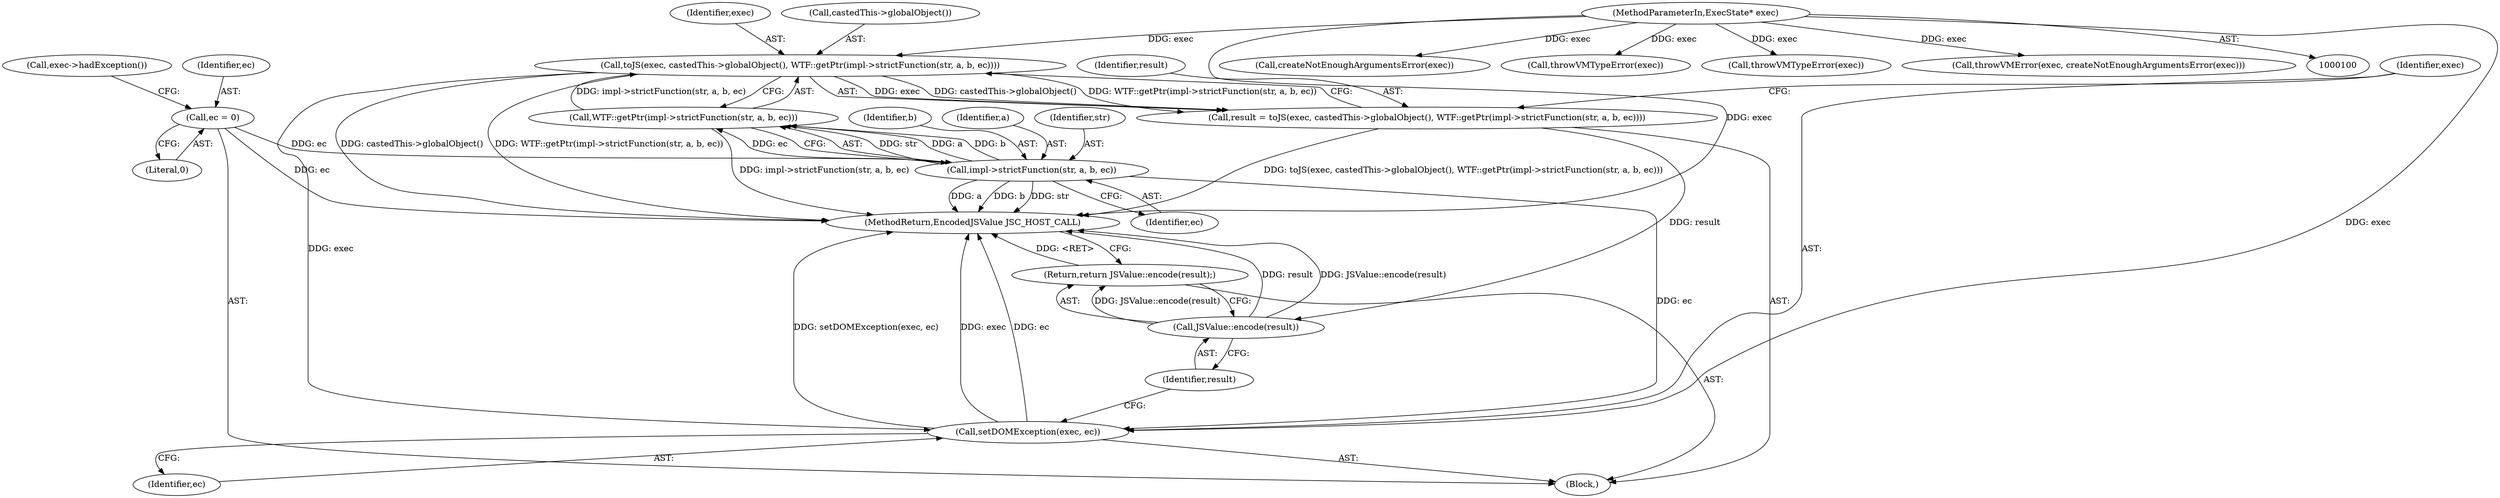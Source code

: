 digraph "0_Chrome_b944f670bb7a8a919daac497a4ea0536c954c201_51@pointer" {
"1000176" [label="(Call,toJS(exec, castedThis->globalObject(), WTF::getPtr(impl->strictFunction(str, a, b, ec))))"];
"1000101" [label="(MethodParameterIn,ExecState* exec)"];
"1000179" [label="(Call,WTF::getPtr(impl->strictFunction(str, a, b, ec)))"];
"1000180" [label="(Call,impl->strictFunction(str, a, b, ec))"];
"1000137" [label="(Call,ec = 0)"];
"1000174" [label="(Call,result = toJS(exec, castedThis->globalObject(), WTF::getPtr(impl->strictFunction(str, a, b, ec))))"];
"1000189" [label="(Call,JSValue::encode(result))"];
"1000188" [label="(Return,return JSValue::encode(result);)"];
"1000185" [label="(Call,setDOMException(exec, ec))"];
"1000175" [label="(Identifier,result)"];
"1000186" [label="(Identifier,exec)"];
"1000180" [label="(Call,impl->strictFunction(str, a, b, ec))"];
"1000142" [label="(Call,exec->hadException())"];
"1000181" [label="(Identifier,str)"];
"1000184" [label="(Identifier,ec)"];
"1000176" [label="(Call,toJS(exec, castedThis->globalObject(), WTF::getPtr(impl->strictFunction(str, a, b, ec))))"];
"1000191" [label="(MethodReturn,EncodedJSValue JSC_HOST_CALL)"];
"1000177" [label="(Identifier,exec)"];
"1000139" [label="(Literal,0)"];
"1000183" [label="(Identifier,b)"];
"1000134" [label="(Call,createNotEnoughArgumentsError(exec))"];
"1000190" [label="(Identifier,result)"];
"1000102" [label="(Block,)"];
"1000174" [label="(Call,result = toJS(exec, castedThis->globalObject(), WTF::getPtr(impl->strictFunction(str, a, b, ec))))"];
"1000165" [label="(Call,throwVMTypeError(exec))"];
"1000137" [label="(Call,ec = 0)"];
"1000185" [label="(Call,setDOMException(exec, ec))"];
"1000182" [label="(Identifier,a)"];
"1000189" [label="(Call,JSValue::encode(result))"];
"1000179" [label="(Call,WTF::getPtr(impl->strictFunction(str, a, b, ec)))"];
"1000138" [label="(Identifier,ec)"];
"1000101" [label="(MethodParameterIn,ExecState* exec)"];
"1000113" [label="(Call,throwVMTypeError(exec))"];
"1000178" [label="(Call,castedThis->globalObject())"];
"1000187" [label="(Identifier,ec)"];
"1000188" [label="(Return,return JSValue::encode(result);)"];
"1000132" [label="(Call,throwVMError(exec, createNotEnoughArgumentsError(exec)))"];
"1000176" -> "1000174"  [label="AST: "];
"1000176" -> "1000179"  [label="CFG: "];
"1000177" -> "1000176"  [label="AST: "];
"1000178" -> "1000176"  [label="AST: "];
"1000179" -> "1000176"  [label="AST: "];
"1000174" -> "1000176"  [label="CFG: "];
"1000176" -> "1000191"  [label="DDG: castedThis->globalObject()"];
"1000176" -> "1000191"  [label="DDG: WTF::getPtr(impl->strictFunction(str, a, b, ec))"];
"1000176" -> "1000174"  [label="DDG: exec"];
"1000176" -> "1000174"  [label="DDG: castedThis->globalObject()"];
"1000176" -> "1000174"  [label="DDG: WTF::getPtr(impl->strictFunction(str, a, b, ec))"];
"1000101" -> "1000176"  [label="DDG: exec"];
"1000179" -> "1000176"  [label="DDG: impl->strictFunction(str, a, b, ec)"];
"1000176" -> "1000185"  [label="DDG: exec"];
"1000101" -> "1000100"  [label="AST: "];
"1000101" -> "1000191"  [label="DDG: exec"];
"1000101" -> "1000113"  [label="DDG: exec"];
"1000101" -> "1000132"  [label="DDG: exec"];
"1000101" -> "1000134"  [label="DDG: exec"];
"1000101" -> "1000165"  [label="DDG: exec"];
"1000101" -> "1000185"  [label="DDG: exec"];
"1000179" -> "1000180"  [label="CFG: "];
"1000180" -> "1000179"  [label="AST: "];
"1000179" -> "1000191"  [label="DDG: impl->strictFunction(str, a, b, ec)"];
"1000180" -> "1000179"  [label="DDG: str"];
"1000180" -> "1000179"  [label="DDG: a"];
"1000180" -> "1000179"  [label="DDG: b"];
"1000180" -> "1000179"  [label="DDG: ec"];
"1000180" -> "1000184"  [label="CFG: "];
"1000181" -> "1000180"  [label="AST: "];
"1000182" -> "1000180"  [label="AST: "];
"1000183" -> "1000180"  [label="AST: "];
"1000184" -> "1000180"  [label="AST: "];
"1000180" -> "1000191"  [label="DDG: str"];
"1000180" -> "1000191"  [label="DDG: a"];
"1000180" -> "1000191"  [label="DDG: b"];
"1000137" -> "1000180"  [label="DDG: ec"];
"1000180" -> "1000185"  [label="DDG: ec"];
"1000137" -> "1000102"  [label="AST: "];
"1000137" -> "1000139"  [label="CFG: "];
"1000138" -> "1000137"  [label="AST: "];
"1000139" -> "1000137"  [label="AST: "];
"1000142" -> "1000137"  [label="CFG: "];
"1000137" -> "1000191"  [label="DDG: ec"];
"1000174" -> "1000102"  [label="AST: "];
"1000175" -> "1000174"  [label="AST: "];
"1000186" -> "1000174"  [label="CFG: "];
"1000174" -> "1000191"  [label="DDG: toJS(exec, castedThis->globalObject(), WTF::getPtr(impl->strictFunction(str, a, b, ec)))"];
"1000174" -> "1000189"  [label="DDG: result"];
"1000189" -> "1000188"  [label="AST: "];
"1000189" -> "1000190"  [label="CFG: "];
"1000190" -> "1000189"  [label="AST: "];
"1000188" -> "1000189"  [label="CFG: "];
"1000189" -> "1000191"  [label="DDG: result"];
"1000189" -> "1000191"  [label="DDG: JSValue::encode(result)"];
"1000189" -> "1000188"  [label="DDG: JSValue::encode(result)"];
"1000188" -> "1000102"  [label="AST: "];
"1000191" -> "1000188"  [label="CFG: "];
"1000188" -> "1000191"  [label="DDG: <RET>"];
"1000185" -> "1000102"  [label="AST: "];
"1000185" -> "1000187"  [label="CFG: "];
"1000186" -> "1000185"  [label="AST: "];
"1000187" -> "1000185"  [label="AST: "];
"1000190" -> "1000185"  [label="CFG: "];
"1000185" -> "1000191"  [label="DDG: setDOMException(exec, ec)"];
"1000185" -> "1000191"  [label="DDG: exec"];
"1000185" -> "1000191"  [label="DDG: ec"];
}
